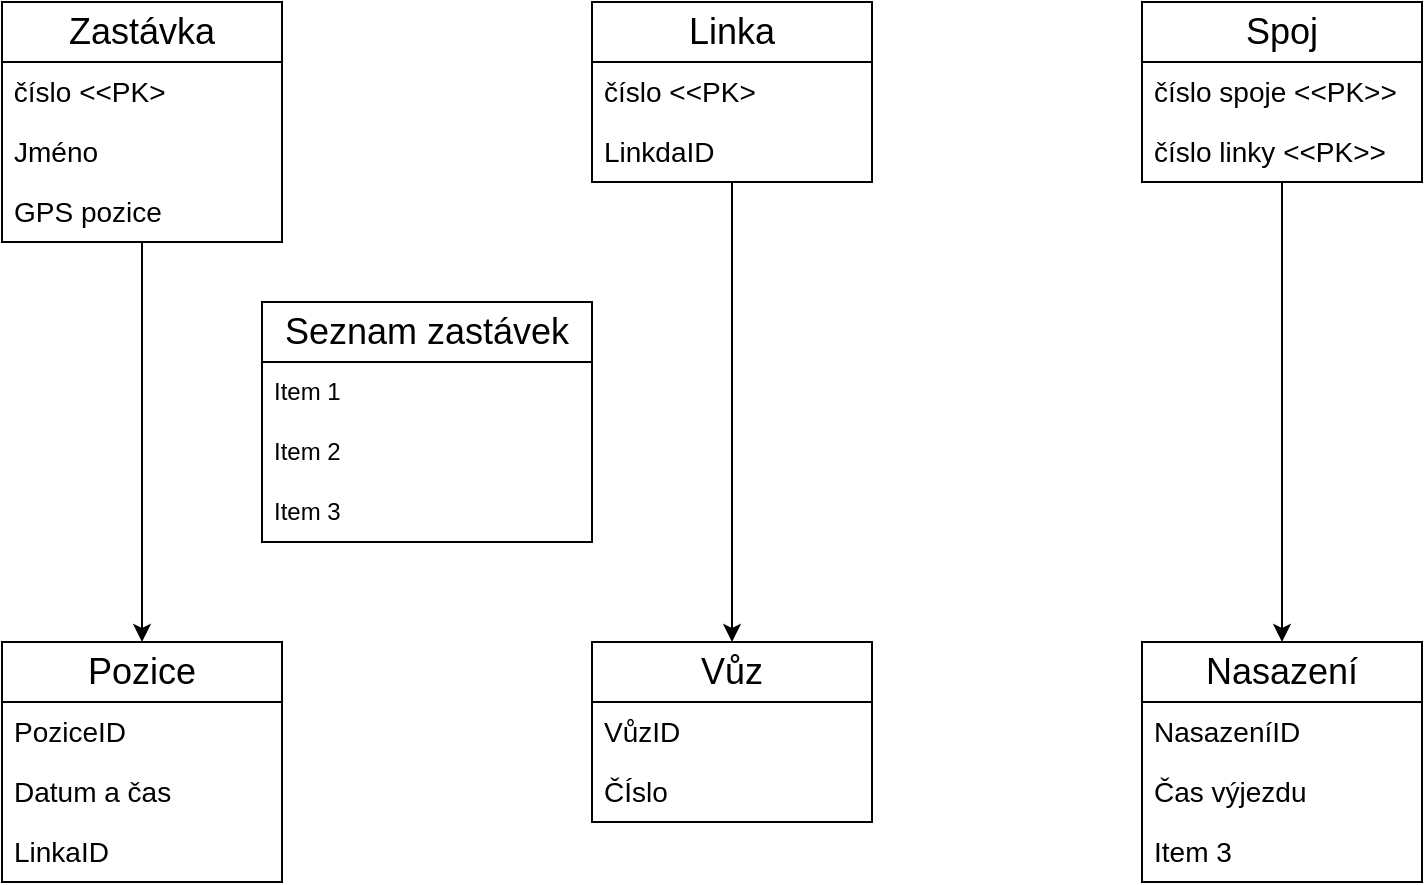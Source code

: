 <mxfile version="22.0.8" type="github">
  <diagram name="Page-1" id="-bD9WmfOeyug8CpIs4vH">
    <mxGraphModel dx="1434" dy="760" grid="1" gridSize="10" guides="1" tooltips="1" connect="1" arrows="1" fold="1" page="1" pageScale="1" pageWidth="850" pageHeight="1100" background="#ffffff" math="0" shadow="0">
      <root>
        <mxCell id="0" />
        <mxCell id="1" parent="0" />
        <mxCell id="CPpi-T0CUva5ExN3Evoc-29" style="edgeStyle=orthogonalEdgeStyle;rounded=0;orthogonalLoop=1;jettySize=auto;html=1;entryX=0.5;entryY=0;entryDx=0;entryDy=0;" parent="1" source="CPpi-T0CUva5ExN3Evoc-3" target="CPpi-T0CUva5ExN3Evoc-19" edge="1">
          <mxGeometry relative="1" as="geometry" />
        </mxCell>
        <mxCell id="CPpi-T0CUva5ExN3Evoc-3" value="&lt;font style=&quot;font-size: 18px;&quot;&gt;Zastávka&lt;/font&gt;" style="swimlane;fontStyle=0;childLayout=stackLayout;horizontal=1;startSize=30;horizontalStack=0;resizeParent=1;resizeParentMax=0;resizeLast=0;collapsible=1;marginBottom=0;whiteSpace=wrap;html=1;" parent="1" vertex="1">
          <mxGeometry x="60" y="40" width="140" height="120" as="geometry" />
        </mxCell>
        <mxCell id="J_cl9QAVBTpifiWZS7fb-1" value="&lt;font style=&quot;font-size: 14px;&quot;&gt;&amp;nbsp;číslo &amp;lt;&amp;lt;PK&amp;gt;&lt;/font&gt;" style="text;html=1;strokeColor=none;fillColor=none;align=left;verticalAlign=middle;whiteSpace=wrap;rounded=0;" vertex="1" parent="CPpi-T0CUva5ExN3Evoc-3">
          <mxGeometry y="30" width="140" height="30" as="geometry" />
        </mxCell>
        <mxCell id="CPpi-T0CUva5ExN3Evoc-5" value="&lt;font style=&quot;font-size: 14px;&quot;&gt;Jméno&lt;/font&gt;" style="text;strokeColor=none;fillColor=none;align=left;verticalAlign=middle;spacingLeft=4;spacingRight=4;overflow=hidden;points=[[0,0.5],[1,0.5]];portConstraint=eastwest;rotatable=0;whiteSpace=wrap;html=1;" parent="CPpi-T0CUva5ExN3Evoc-3" vertex="1">
          <mxGeometry y="60" width="140" height="30" as="geometry" />
        </mxCell>
        <mxCell id="CPpi-T0CUva5ExN3Evoc-6" value="&lt;font style=&quot;font-size: 14px;&quot;&gt;GPS pozice&lt;/font&gt;" style="text;strokeColor=none;fillColor=none;align=left;verticalAlign=middle;spacingLeft=4;spacingRight=4;overflow=hidden;points=[[0,0.5],[1,0.5]];portConstraint=eastwest;rotatable=0;whiteSpace=wrap;html=1;" parent="CPpi-T0CUva5ExN3Evoc-3" vertex="1">
          <mxGeometry y="90" width="140" height="30" as="geometry" />
        </mxCell>
        <mxCell id="CPpi-T0CUva5ExN3Evoc-30" style="edgeStyle=orthogonalEdgeStyle;rounded=0;orthogonalLoop=1;jettySize=auto;html=1;" parent="1" source="CPpi-T0CUva5ExN3Evoc-7" target="CPpi-T0CUva5ExN3Evoc-24" edge="1">
          <mxGeometry relative="1" as="geometry" />
        </mxCell>
        <mxCell id="CPpi-T0CUva5ExN3Evoc-7" value="&lt;font style=&quot;font-size: 18px;&quot;&gt;Linka&lt;/font&gt;" style="swimlane;fontStyle=0;childLayout=stackLayout;horizontal=1;startSize=30;horizontalStack=0;resizeParent=1;resizeParentMax=0;resizeLast=0;collapsible=1;marginBottom=0;whiteSpace=wrap;html=1;" parent="1" vertex="1">
          <mxGeometry x="355" y="40" width="140" height="90" as="geometry">
            <mxRectangle x="355" y="40" width="60" height="30" as="alternateBounds" />
          </mxGeometry>
        </mxCell>
        <mxCell id="CPpi-T0CUva5ExN3Evoc-9" value="&lt;font style=&quot;font-size: 14px;&quot;&gt;číslo &amp;lt;&amp;lt;PK&amp;gt;&lt;br&gt;&lt;/font&gt;" style="text;strokeColor=none;fillColor=none;align=left;verticalAlign=middle;spacingLeft=4;spacingRight=4;overflow=hidden;points=[[0,0.5],[1,0.5]];portConstraint=eastwest;rotatable=0;whiteSpace=wrap;html=1;" parent="CPpi-T0CUva5ExN3Evoc-7" vertex="1">
          <mxGeometry y="30" width="140" height="30" as="geometry" />
        </mxCell>
        <mxCell id="CPpi-T0CUva5ExN3Evoc-8" value="&lt;font style=&quot;font-size: 14px;&quot;&gt;LinkdaID&lt;/font&gt;" style="text;strokeColor=none;fillColor=none;align=left;verticalAlign=middle;spacingLeft=4;spacingRight=4;overflow=hidden;points=[[0,0.5],[1,0.5]];portConstraint=eastwest;rotatable=0;whiteSpace=wrap;html=1;" parent="CPpi-T0CUva5ExN3Evoc-7" vertex="1">
          <mxGeometry y="60" width="140" height="30" as="geometry" />
        </mxCell>
        <mxCell id="CPpi-T0CUva5ExN3Evoc-31" style="edgeStyle=orthogonalEdgeStyle;rounded=0;orthogonalLoop=1;jettySize=auto;html=1;entryX=0.5;entryY=0;entryDx=0;entryDy=0;" parent="1" source="CPpi-T0CUva5ExN3Evoc-11" target="CPpi-T0CUva5ExN3Evoc-15" edge="1">
          <mxGeometry relative="1" as="geometry" />
        </mxCell>
        <mxCell id="CPpi-T0CUva5ExN3Evoc-11" value="&lt;font style=&quot;font-size: 18px;&quot;&gt;Spoj&lt;/font&gt;" style="swimlane;fontStyle=0;childLayout=stackLayout;horizontal=1;startSize=30;horizontalStack=0;resizeParent=1;resizeParentMax=0;resizeLast=0;collapsible=1;marginBottom=0;whiteSpace=wrap;html=1;" parent="1" vertex="1">
          <mxGeometry x="630" y="40" width="140" height="90" as="geometry" />
        </mxCell>
        <mxCell id="CPpi-T0CUva5ExN3Evoc-13" value="&lt;font style=&quot;font-size: 14px;&quot;&gt;číslo spoje &amp;lt;&amp;lt;PK&amp;gt;&amp;gt;&lt;/font&gt;" style="text;strokeColor=none;fillColor=none;align=left;verticalAlign=middle;spacingLeft=4;spacingRight=4;overflow=hidden;points=[[0,0.5],[1,0.5]];portConstraint=eastwest;rotatable=0;whiteSpace=wrap;html=1;" parent="CPpi-T0CUva5ExN3Evoc-11" vertex="1">
          <mxGeometry y="30" width="140" height="30" as="geometry" />
        </mxCell>
        <mxCell id="CPpi-T0CUva5ExN3Evoc-14" value="&lt;font style=&quot;font-size: 14px;&quot;&gt;číslo linky &amp;lt;&amp;lt;PK&amp;gt;&amp;gt;&lt;/font&gt;" style="text;strokeColor=none;fillColor=none;align=left;verticalAlign=middle;spacingLeft=4;spacingRight=4;overflow=hidden;points=[[0,0.5],[1,0.5]];portConstraint=eastwest;rotatable=0;whiteSpace=wrap;html=1;" parent="CPpi-T0CUva5ExN3Evoc-11" vertex="1">
          <mxGeometry y="60" width="140" height="30" as="geometry" />
        </mxCell>
        <mxCell id="CPpi-T0CUva5ExN3Evoc-15" value="&lt;font style=&quot;font-size: 18px;&quot;&gt;Nasazení&lt;/font&gt;" style="swimlane;fontStyle=0;childLayout=stackLayout;horizontal=1;startSize=30;horizontalStack=0;resizeParent=1;resizeParentMax=0;resizeLast=0;collapsible=1;marginBottom=0;whiteSpace=wrap;html=1;" parent="1" vertex="1">
          <mxGeometry x="630" y="360" width="140" height="120" as="geometry" />
        </mxCell>
        <mxCell id="CPpi-T0CUva5ExN3Evoc-16" value="&lt;font style=&quot;font-size: 14px;&quot;&gt;NasazeníID&lt;/font&gt;" style="text;strokeColor=none;fillColor=none;align=left;verticalAlign=middle;spacingLeft=4;spacingRight=4;overflow=hidden;points=[[0,0.5],[1,0.5]];portConstraint=eastwest;rotatable=0;whiteSpace=wrap;html=1;" parent="CPpi-T0CUva5ExN3Evoc-15" vertex="1">
          <mxGeometry y="30" width="140" height="30" as="geometry" />
        </mxCell>
        <mxCell id="CPpi-T0CUva5ExN3Evoc-17" value="&lt;font style=&quot;font-size: 14px;&quot;&gt;Čas výjezdu&lt;/font&gt;" style="text;strokeColor=none;fillColor=none;align=left;verticalAlign=middle;spacingLeft=4;spacingRight=4;overflow=hidden;points=[[0,0.5],[1,0.5]];portConstraint=eastwest;rotatable=0;whiteSpace=wrap;html=1;" parent="CPpi-T0CUva5ExN3Evoc-15" vertex="1">
          <mxGeometry y="60" width="140" height="30" as="geometry" />
        </mxCell>
        <mxCell id="CPpi-T0CUva5ExN3Evoc-18" value="&lt;font style=&quot;font-size: 14px;&quot;&gt;Item 3&lt;/font&gt;" style="text;strokeColor=none;fillColor=none;align=left;verticalAlign=middle;spacingLeft=4;spacingRight=4;overflow=hidden;points=[[0,0.5],[1,0.5]];portConstraint=eastwest;rotatable=0;whiteSpace=wrap;html=1;" parent="CPpi-T0CUva5ExN3Evoc-15" vertex="1">
          <mxGeometry y="90" width="140" height="30" as="geometry" />
        </mxCell>
        <mxCell id="CPpi-T0CUva5ExN3Evoc-19" value="&lt;font style=&quot;font-size: 18px;&quot;&gt;Pozice&lt;/font&gt;" style="swimlane;fontStyle=0;childLayout=stackLayout;horizontal=1;startSize=30;horizontalStack=0;resizeParent=1;resizeParentMax=0;resizeLast=0;collapsible=1;marginBottom=0;whiteSpace=wrap;html=1;" parent="1" vertex="1">
          <mxGeometry x="60" y="360" width="140" height="120" as="geometry" />
        </mxCell>
        <mxCell id="CPpi-T0CUva5ExN3Evoc-20" value="&lt;font style=&quot;font-size: 14px;&quot;&gt;PoziceID&lt;/font&gt;" style="text;strokeColor=none;fillColor=none;align=left;verticalAlign=middle;spacingLeft=4;spacingRight=4;overflow=hidden;points=[[0,0.5],[1,0.5]];portConstraint=eastwest;rotatable=0;whiteSpace=wrap;html=1;" parent="CPpi-T0CUva5ExN3Evoc-19" vertex="1">
          <mxGeometry y="30" width="140" height="30" as="geometry" />
        </mxCell>
        <mxCell id="CPpi-T0CUva5ExN3Evoc-21" value="&lt;font style=&quot;font-size: 14px;&quot;&gt;Datum a čas&lt;/font&gt;" style="text;strokeColor=none;fillColor=none;align=left;verticalAlign=middle;spacingLeft=4;spacingRight=4;overflow=hidden;points=[[0,0.5],[1,0.5]];portConstraint=eastwest;rotatable=0;whiteSpace=wrap;html=1;" parent="CPpi-T0CUva5ExN3Evoc-19" vertex="1">
          <mxGeometry y="60" width="140" height="30" as="geometry" />
        </mxCell>
        <mxCell id="CPpi-T0CUva5ExN3Evoc-22" value="&lt;font style=&quot;font-size: 14px;&quot;&gt;LinkaID&lt;/font&gt;" style="text;strokeColor=none;fillColor=none;align=left;verticalAlign=middle;spacingLeft=4;spacingRight=4;overflow=hidden;points=[[0,0.5],[1,0.5]];portConstraint=eastwest;rotatable=0;whiteSpace=wrap;html=1;" parent="CPpi-T0CUva5ExN3Evoc-19" vertex="1">
          <mxGeometry y="90" width="140" height="30" as="geometry" />
        </mxCell>
        <mxCell id="CPpi-T0CUva5ExN3Evoc-24" value="&lt;font style=&quot;font-size: 18px;&quot;&gt;Vůz&lt;/font&gt;" style="swimlane;fontStyle=0;childLayout=stackLayout;horizontal=1;startSize=30;horizontalStack=0;resizeParent=1;resizeParentMax=0;resizeLast=0;collapsible=1;marginBottom=0;whiteSpace=wrap;html=1;" parent="1" vertex="1">
          <mxGeometry x="355" y="360" width="140" height="90" as="geometry" />
        </mxCell>
        <mxCell id="CPpi-T0CUva5ExN3Evoc-25" value="&lt;font style=&quot;font-size: 14px;&quot;&gt;VůzID&lt;/font&gt;" style="text;strokeColor=none;fillColor=none;align=left;verticalAlign=middle;spacingLeft=4;spacingRight=4;overflow=hidden;points=[[0,0.5],[1,0.5]];portConstraint=eastwest;rotatable=0;whiteSpace=wrap;html=1;" parent="CPpi-T0CUva5ExN3Evoc-24" vertex="1">
          <mxGeometry y="30" width="140" height="30" as="geometry" />
        </mxCell>
        <mxCell id="CPpi-T0CUva5ExN3Evoc-26" value="&lt;font style=&quot;font-size: 14px;&quot;&gt;ČÍslo&lt;/font&gt;" style="text;strokeColor=none;fillColor=none;align=left;verticalAlign=middle;spacingLeft=4;spacingRight=4;overflow=hidden;points=[[0,0.5],[1,0.5]];portConstraint=eastwest;rotatable=0;whiteSpace=wrap;html=1;" parent="CPpi-T0CUva5ExN3Evoc-24" vertex="1">
          <mxGeometry y="60" width="140" height="30" as="geometry" />
        </mxCell>
        <mxCell id="J_cl9QAVBTpifiWZS7fb-2" value="&lt;span style=&quot;font-size: 18px;&quot;&gt;Seznam zastávek&lt;/span&gt;" style="swimlane;fontStyle=0;childLayout=stackLayout;horizontal=1;startSize=30;horizontalStack=0;resizeParent=1;resizeParentMax=0;resizeLast=0;collapsible=1;marginBottom=0;whiteSpace=wrap;html=1;" vertex="1" parent="1">
          <mxGeometry x="190" y="190" width="165" height="120" as="geometry" />
        </mxCell>
        <mxCell id="J_cl9QAVBTpifiWZS7fb-3" value="Item 1" style="text;strokeColor=none;fillColor=none;align=left;verticalAlign=middle;spacingLeft=4;spacingRight=4;overflow=hidden;points=[[0,0.5],[1,0.5]];portConstraint=eastwest;rotatable=0;whiteSpace=wrap;html=1;" vertex="1" parent="J_cl9QAVBTpifiWZS7fb-2">
          <mxGeometry y="30" width="165" height="30" as="geometry" />
        </mxCell>
        <mxCell id="J_cl9QAVBTpifiWZS7fb-4" value="Item 2" style="text;strokeColor=none;fillColor=none;align=left;verticalAlign=middle;spacingLeft=4;spacingRight=4;overflow=hidden;points=[[0,0.5],[1,0.5]];portConstraint=eastwest;rotatable=0;whiteSpace=wrap;html=1;" vertex="1" parent="J_cl9QAVBTpifiWZS7fb-2">
          <mxGeometry y="60" width="165" height="30" as="geometry" />
        </mxCell>
        <mxCell id="J_cl9QAVBTpifiWZS7fb-5" value="Item 3" style="text;strokeColor=none;fillColor=none;align=left;verticalAlign=middle;spacingLeft=4;spacingRight=4;overflow=hidden;points=[[0,0.5],[1,0.5]];portConstraint=eastwest;rotatable=0;whiteSpace=wrap;html=1;" vertex="1" parent="J_cl9QAVBTpifiWZS7fb-2">
          <mxGeometry y="90" width="165" height="30" as="geometry" />
        </mxCell>
      </root>
    </mxGraphModel>
  </diagram>
</mxfile>
